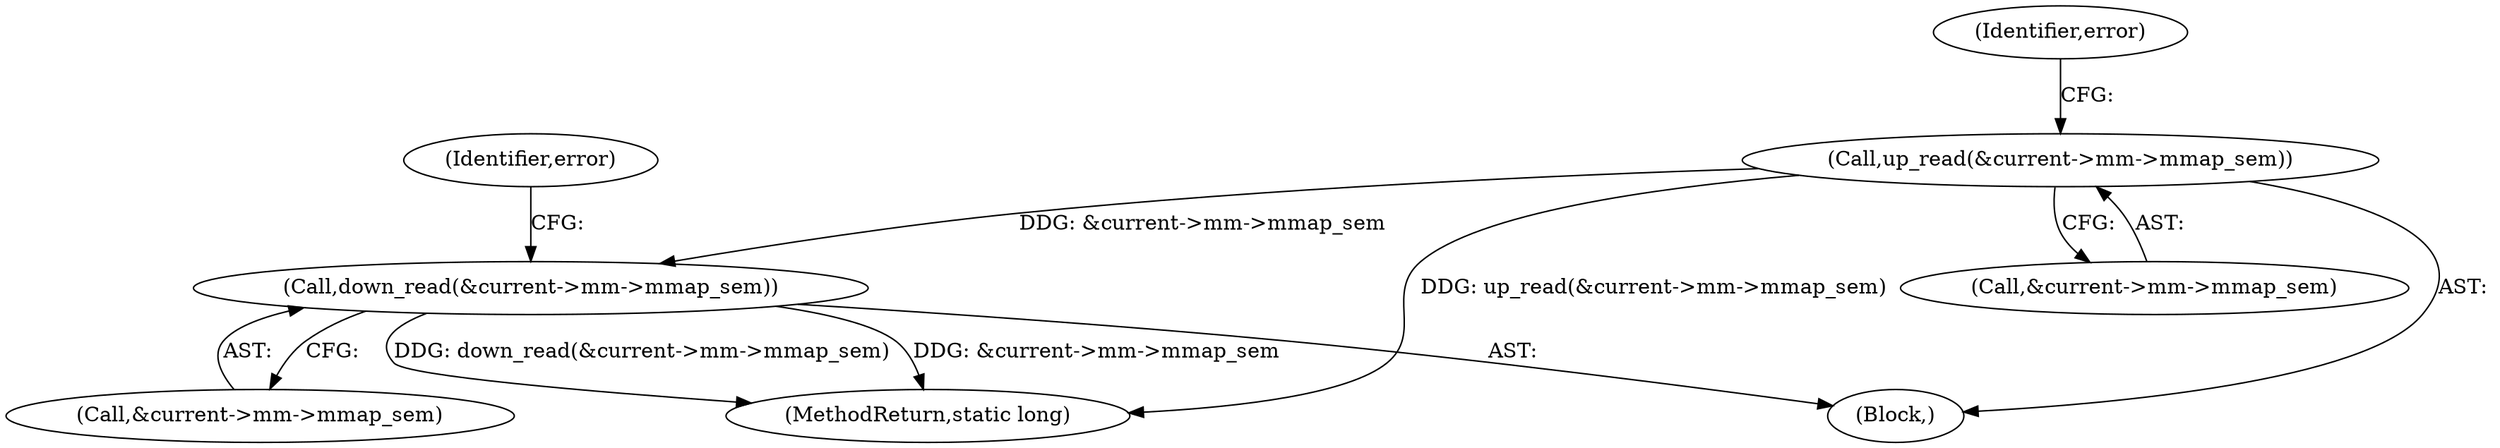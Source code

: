 digraph "0_linux_9ab4233dd08036fe34a89c7dc6f47a8bf2eb29eb@API" {
"1000184" [label="(Call,up_read(&current->mm->mmap_sem))"];
"1000204" [label="(Call,down_read(&current->mm->mmap_sem))"];
"1000192" [label="(Identifier,error)"];
"1000213" [label="(MethodReturn,static long)"];
"1000107" [label="(Block,)"];
"1000205" [label="(Call,&current->mm->mmap_sem)"];
"1000185" [label="(Call,&current->mm->mmap_sem)"];
"1000212" [label="(Identifier,error)"];
"1000204" [label="(Call,down_read(&current->mm->mmap_sem))"];
"1000184" [label="(Call,up_read(&current->mm->mmap_sem))"];
"1000184" -> "1000107"  [label="AST: "];
"1000184" -> "1000185"  [label="CFG: "];
"1000185" -> "1000184"  [label="AST: "];
"1000192" -> "1000184"  [label="CFG: "];
"1000184" -> "1000213"  [label="DDG: up_read(&current->mm->mmap_sem)"];
"1000184" -> "1000204"  [label="DDG: &current->mm->mmap_sem"];
"1000204" -> "1000107"  [label="AST: "];
"1000204" -> "1000205"  [label="CFG: "];
"1000205" -> "1000204"  [label="AST: "];
"1000212" -> "1000204"  [label="CFG: "];
"1000204" -> "1000213"  [label="DDG: &current->mm->mmap_sem"];
"1000204" -> "1000213"  [label="DDG: down_read(&current->mm->mmap_sem)"];
}
